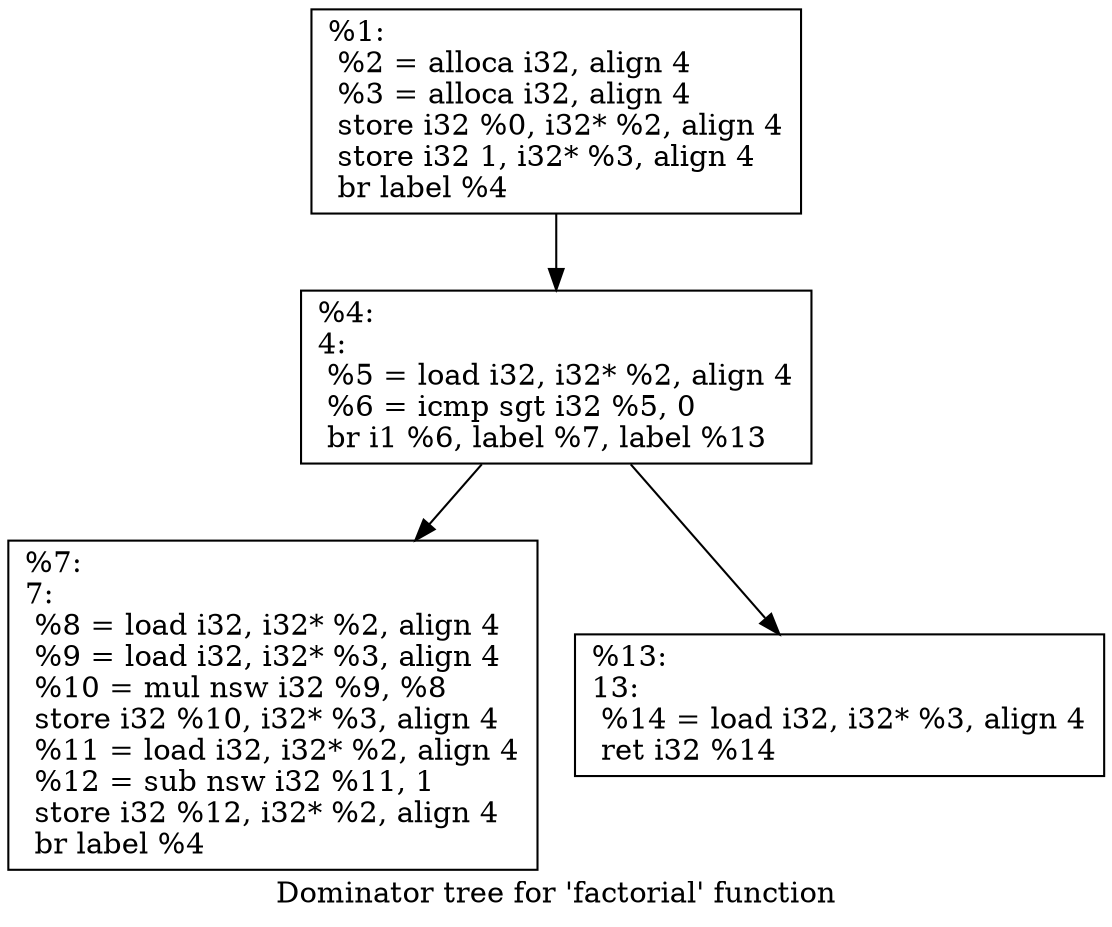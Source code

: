 digraph "Dominator tree for 'factorial' function" {
	label="Dominator tree for 'factorial' function";

	Node0x55ecdbec9aa0 [shape=record,label="{%1:\l  %2 = alloca i32, align 4\l  %3 = alloca i32, align 4\l  store i32 %0, i32* %2, align 4\l  store i32 1, i32* %3, align 4\l  br label %4\l}"];
	Node0x55ecdbec9aa0 -> Node0x55ecdbec9f10;
	Node0x55ecdbec9f10 [shape=record,label="{%4:\l4:                                                \l  %5 = load i32, i32* %2, align 4\l  %6 = icmp sgt i32 %5, 0\l  br i1 %6, label %7, label %13\l}"];
	Node0x55ecdbec9f10 -> Node0x55ecdbec9f70;
	Node0x55ecdbec9f10 -> Node0x55ecdbec9fd0;
	Node0x55ecdbec9f70 [shape=record,label="{%7:\l7:                                                \l  %8 = load i32, i32* %2, align 4\l  %9 = load i32, i32* %3, align 4\l  %10 = mul nsw i32 %9, %8\l  store i32 %10, i32* %3, align 4\l  %11 = load i32, i32* %2, align 4\l  %12 = sub nsw i32 %11, 1\l  store i32 %12, i32* %2, align 4\l  br label %4\l}"];
	Node0x55ecdbec9fd0 [shape=record,label="{%13:\l13:                                               \l  %14 = load i32, i32* %3, align 4\l  ret i32 %14\l}"];
}
